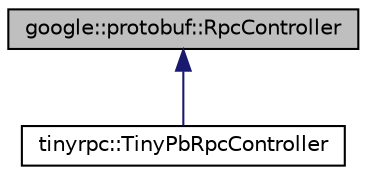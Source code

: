 digraph "google::protobuf::RpcController"
{
 // LATEX_PDF_SIZE
  edge [fontname="Helvetica",fontsize="10",labelfontname="Helvetica",labelfontsize="10"];
  node [fontname="Helvetica",fontsize="10",shape=record];
  Node1 [label="google::protobuf::RpcController",height=0.2,width=0.4,color="black", fillcolor="grey75", style="filled", fontcolor="black",tooltip=" "];
  Node1 -> Node2 [dir="back",color="midnightblue",fontsize="10",style="solid",fontname="Helvetica"];
  Node2 [label="tinyrpc::TinyPbRpcController",height=0.2,width=0.4,color="black", fillcolor="white", style="filled",URL="$classtinyrpc_1_1TinyPbRpcController.html",tooltip=" "];
}

